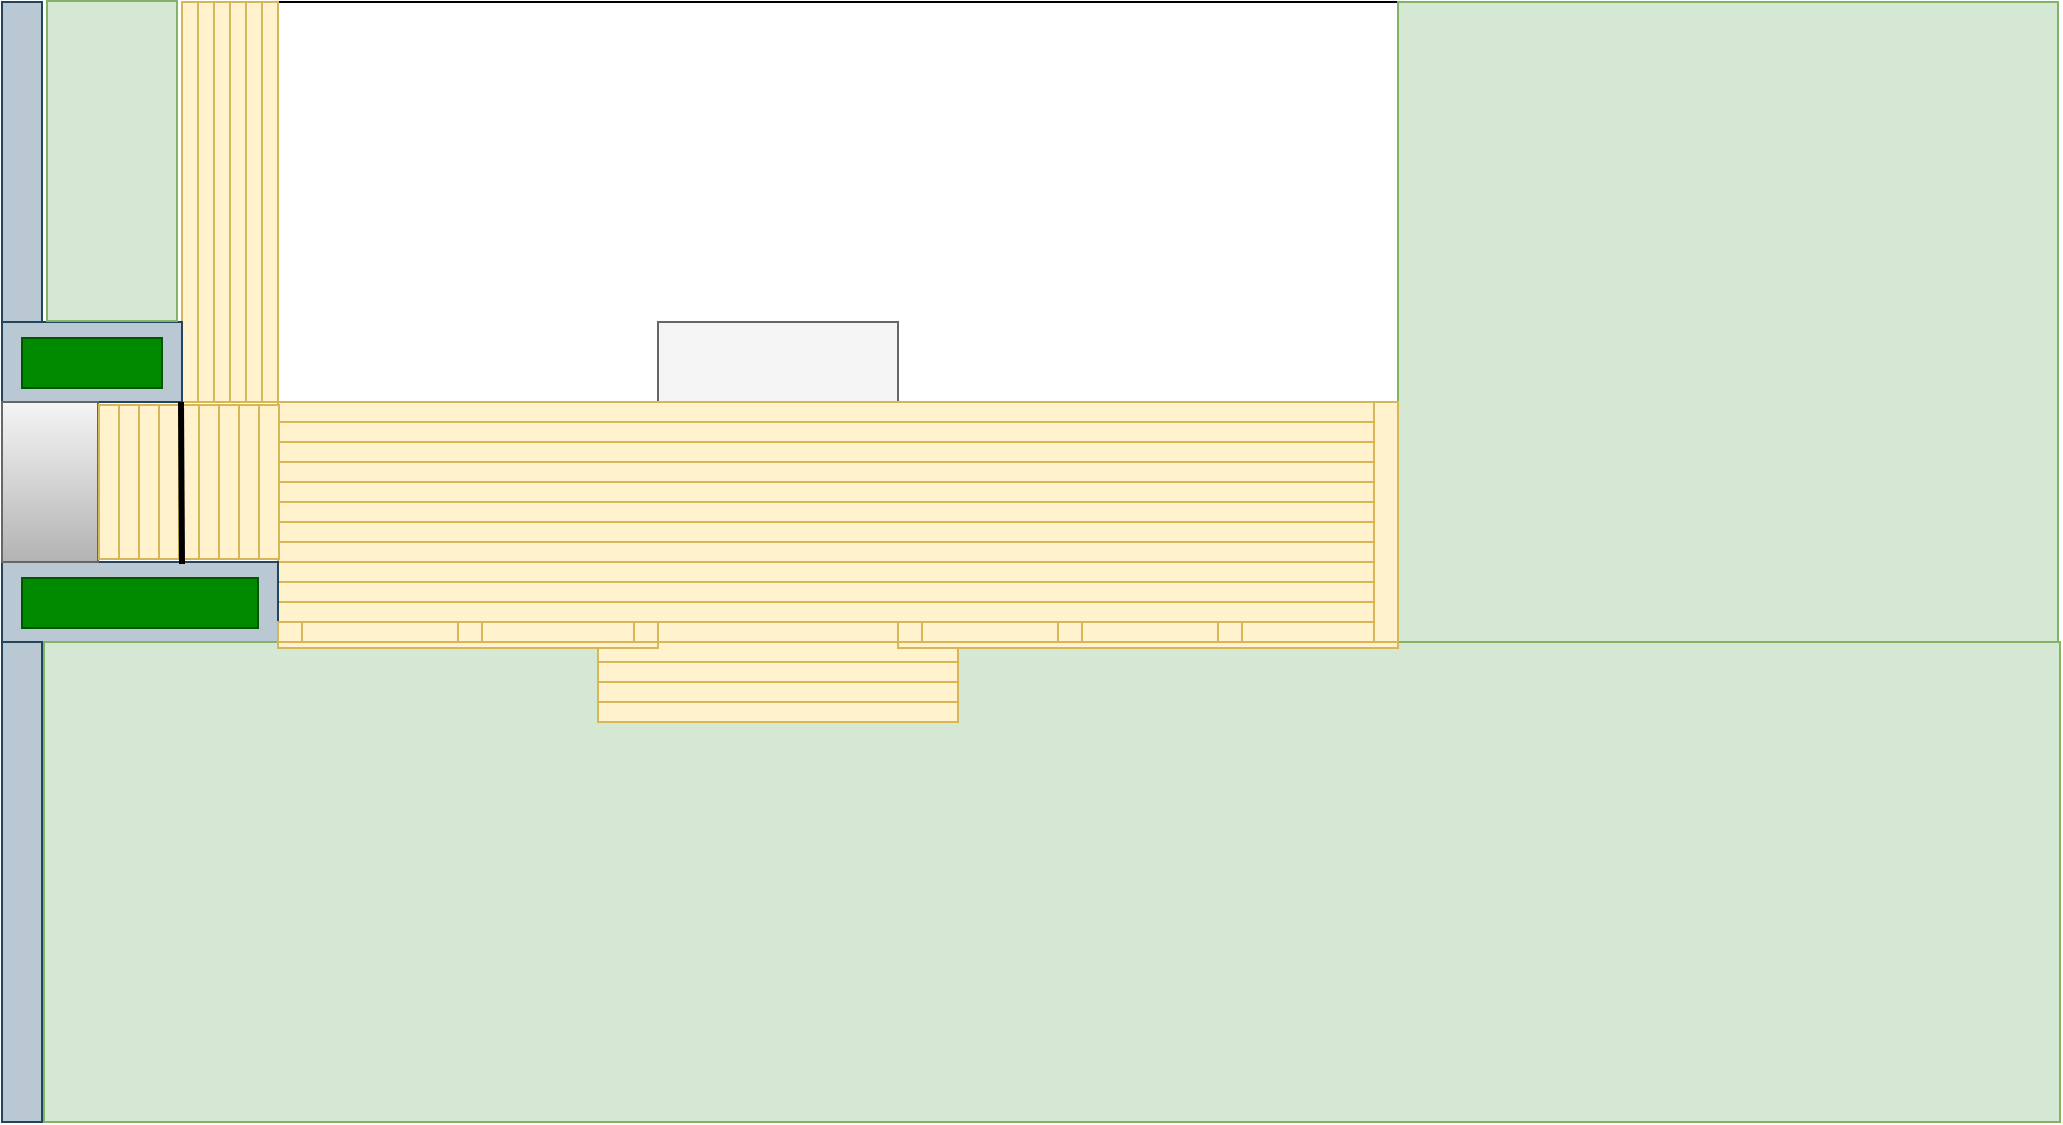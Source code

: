 <mxfile version="11.1.1" type="github"><diagram id="DBtNFwUiprZ01BoXssrI" name="Page-1"><mxGraphModel dx="786" dy="1641" grid="1" gridSize="10" guides="1" tooltips="1" connect="1" arrows="1" fold="1" page="1" pageScale="1" pageWidth="850" pageHeight="1100" math="0" shadow="0"><root><mxCell id="0"/><mxCell id="1" parent="0"/><mxCell id="ldg7zjB7crhvI7fQAb-J-2" value="" style="rounded=0;whiteSpace=wrap;html=1;" vertex="1" parent="1"><mxGeometry x="160" width="560" height="200" as="geometry"/></mxCell><mxCell id="ldg7zjB7crhvI7fQAb-J-3" value="" style="rounded=0;whiteSpace=wrap;html=1;fillColor=#f5f5f5;strokeColor=#666666;fontColor=#333333;" vertex="1" parent="1"><mxGeometry x="350" y="160" width="120" height="40" as="geometry"/></mxCell><mxCell id="ldg7zjB7crhvI7fQAb-J-4" value="" style="rounded=0;whiteSpace=wrap;html=1;fillColor=#fff2cc;strokeColor=#d6b656;" vertex="1" parent="1"><mxGeometry x="160" y="200" width="560" height="10" as="geometry"/></mxCell><mxCell id="ldg7zjB7crhvI7fQAb-J-5" value="" style="rounded=0;whiteSpace=wrap;html=1;fillColor=#fff2cc;strokeColor=#d6b656;" vertex="1" parent="1"><mxGeometry x="160" y="210" width="560" height="10" as="geometry"/></mxCell><mxCell id="ldg7zjB7crhvI7fQAb-J-6" value="" style="rounded=0;whiteSpace=wrap;html=1;fillColor=#fff2cc;strokeColor=#d6b656;" vertex="1" parent="1"><mxGeometry x="160" y="220" width="560" height="10" as="geometry"/></mxCell><mxCell id="ldg7zjB7crhvI7fQAb-J-7" value="" style="rounded=0;whiteSpace=wrap;html=1;fillColor=#fff2cc;strokeColor=#d6b656;" vertex="1" parent="1"><mxGeometry x="160" y="230" width="560" height="10" as="geometry"/></mxCell><mxCell id="ldg7zjB7crhvI7fQAb-J-8" value="" style="rounded=0;whiteSpace=wrap;html=1;fillColor=#fff2cc;strokeColor=#d6b656;" vertex="1" parent="1"><mxGeometry x="160" y="240" width="560" height="10" as="geometry"/></mxCell><mxCell id="ldg7zjB7crhvI7fQAb-J-9" value="" style="rounded=0;whiteSpace=wrap;html=1;fillColor=#fff2cc;strokeColor=#d6b656;" vertex="1" parent="1"><mxGeometry x="160" y="250" width="560" height="10" as="geometry"/></mxCell><mxCell id="ldg7zjB7crhvI7fQAb-J-10" value="" style="rounded=0;whiteSpace=wrap;html=1;fillColor=#fff2cc;strokeColor=#d6b656;" vertex="1" parent="1"><mxGeometry x="160" y="260" width="560" height="10" as="geometry"/></mxCell><mxCell id="ldg7zjB7crhvI7fQAb-J-11" value="" style="rounded=0;whiteSpace=wrap;html=1;fillColor=#fff2cc;strokeColor=#d6b656;" vertex="1" parent="1"><mxGeometry x="160" y="270" width="560" height="10" as="geometry"/></mxCell><mxCell id="ldg7zjB7crhvI7fQAb-J-12" value="" style="rounded=0;whiteSpace=wrap;html=1;fillColor=#fff2cc;strokeColor=#d6b656;" vertex="1" parent="1"><mxGeometry x="160" y="280" width="560" height="10" as="geometry"/></mxCell><mxCell id="ldg7zjB7crhvI7fQAb-J-13" value="" style="rounded=0;whiteSpace=wrap;html=1;fillColor=#fff2cc;strokeColor=#d6b656;" vertex="1" parent="1"><mxGeometry x="160" y="290" width="560" height="10" as="geometry"/></mxCell><mxCell id="ldg7zjB7crhvI7fQAb-J-14" value="" style="rounded=0;whiteSpace=wrap;html=1;fillColor=#fff2cc;strokeColor=#d6b656;" vertex="1" parent="1"><mxGeometry x="160" y="300" width="560" height="10" as="geometry"/></mxCell><mxCell id="ldg7zjB7crhvI7fQAb-J-15" value="" style="rounded=0;whiteSpace=wrap;html=1;fillColor=#fff2cc;strokeColor=#d6b656;" vertex="1" parent="1"><mxGeometry x="160" y="310" width="560" height="10" as="geometry"/></mxCell><mxCell id="ldg7zjB7crhvI7fQAb-J-16" value="" style="rounded=0;whiteSpace=wrap;html=1;rotation=-90;fillColor=#fff2cc;strokeColor=#d6b656;" vertex="1" parent="1"><mxGeometry x="56" y="96" width="200" height="8" as="geometry"/></mxCell><mxCell id="ldg7zjB7crhvI7fQAb-J-17" value="" style="rounded=0;whiteSpace=wrap;html=1;rotation=-90;fillColor=#fff2cc;strokeColor=#d6b656;" vertex="1" parent="1"><mxGeometry x="48" y="96" width="200" height="8" as="geometry"/></mxCell><mxCell id="ldg7zjB7crhvI7fQAb-J-18" value="" style="rounded=0;whiteSpace=wrap;html=1;rotation=-90;fillColor=#fff2cc;strokeColor=#d6b656;" vertex="1" parent="1"><mxGeometry x="40" y="96" width="200" height="8" as="geometry"/></mxCell><mxCell id="ldg7zjB7crhvI7fQAb-J-19" value="" style="rounded=0;whiteSpace=wrap;html=1;rotation=-90;fillColor=#fff2cc;strokeColor=#d6b656;" vertex="1" parent="1"><mxGeometry x="32" y="96" width="200" height="8" as="geometry"/></mxCell><mxCell id="ldg7zjB7crhvI7fQAb-J-20" value="" style="rounded=0;whiteSpace=wrap;html=1;rotation=-90;fillColor=#fff2cc;strokeColor=#d6b656;" vertex="1" parent="1"><mxGeometry x="24" y="96" width="200" height="8" as="geometry"/></mxCell><mxCell id="ldg7zjB7crhvI7fQAb-J-21" value="" style="rounded=0;whiteSpace=wrap;html=1;rotation=-90;fillColor=#fff2cc;strokeColor=#d6b656;" vertex="1" parent="1"><mxGeometry x="16" y="96" width="200" height="8" as="geometry"/></mxCell><mxCell id="ldg7zjB7crhvI7fQAb-J-22" value="" style="rounded=0;whiteSpace=wrap;html=1;fillColor=#bac8d3;strokeColor=#23445d;" vertex="1" parent="1"><mxGeometry x="22" width="20" height="160" as="geometry"/></mxCell><mxCell id="ldg7zjB7crhvI7fQAb-J-24" value="" style="rounded=0;whiteSpace=wrap;html=1;fillColor=#bac8d3;strokeColor=#23445d;" vertex="1" parent="1"><mxGeometry x="22" y="160" width="90" height="40" as="geometry"/></mxCell><mxCell id="ldg7zjB7crhvI7fQAb-J-25" value="" style="rounded=0;whiteSpace=wrap;html=1;fillColor=#bac8d3;strokeColor=#23445d;" vertex="1" parent="1"><mxGeometry x="22" y="280" width="138" height="40" as="geometry"/></mxCell><mxCell id="ldg7zjB7crhvI7fQAb-J-26" value="" style="rounded=0;whiteSpace=wrap;html=1;rotation=-90;fillColor=#d5e8d4;strokeColor=#82b366;" vertex="1" parent="1"><mxGeometry x="-3" y="47" width="160" height="65" as="geometry"/></mxCell><mxCell id="ldg7zjB7crhvI7fQAb-J-27" value="" style="rounded=0;whiteSpace=wrap;html=1;fillColor=#008a00;strokeColor=#005700;fontColor=#ffffff;" vertex="1" parent="1"><mxGeometry x="32" y="168" width="70" height="25" as="geometry"/></mxCell><mxCell id="ldg7zjB7crhvI7fQAb-J-28" value="" style="rounded=0;whiteSpace=wrap;html=1;fillColor=#008a00;strokeColor=#005700;fontColor=#ffffff;" vertex="1" parent="1"><mxGeometry x="32" y="288" width="118" height="25" as="geometry"/></mxCell><mxCell id="ldg7zjB7crhvI7fQAb-J-29" value="" style="rounded=0;whiteSpace=wrap;html=1;fillColor=#bac8d3;strokeColor=#23445d;" vertex="1" parent="1"><mxGeometry x="22" y="320" width="20" height="240" as="geometry"/></mxCell><mxCell id="ldg7zjB7crhvI7fQAb-J-30" value="" style="rounded=0;whiteSpace=wrap;html=1;rotation=0;fillColor=#d5e8d4;strokeColor=#82b366;" vertex="1" parent="1"><mxGeometry x="43" y="320" width="1008" height="240" as="geometry"/></mxCell><mxCell id="ldg7zjB7crhvI7fQAb-J-31" value="" style="rounded=0;whiteSpace=wrap;html=1;rotation=0;fillColor=#d5e8d4;strokeColor=#82b366;" vertex="1" parent="1"><mxGeometry x="720" width="330" height="320" as="geometry"/></mxCell><mxCell id="ldg7zjB7crhvI7fQAb-J-32" value="" style="rounded=0;whiteSpace=wrap;html=1;fillColor=#fff2cc;strokeColor=#d6b656;" vertex="1" parent="1"><mxGeometry x="708" y="200" width="12" height="120" as="geometry"/></mxCell><mxCell id="ldg7zjB7crhvI7fQAb-J-33" value="" style="rounded=0;whiteSpace=wrap;html=1;fillColor=#fff2cc;strokeColor=#d6b656;" vertex="1" parent="1"><mxGeometry x="630" y="310" width="12" height="10" as="geometry"/></mxCell><mxCell id="ldg7zjB7crhvI7fQAb-J-36" value="" style="rounded=0;whiteSpace=wrap;html=1;fillColor=#fff2cc;strokeColor=#d6b656;" vertex="1" parent="1"><mxGeometry x="550" y="310" width="12" height="10" as="geometry"/></mxCell><mxCell id="ldg7zjB7crhvI7fQAb-J-37" value="" style="rounded=0;whiteSpace=wrap;html=1;fillColor=#fff2cc;strokeColor=#d6b656;" vertex="1" parent="1"><mxGeometry x="470" y="310" width="12" height="10" as="geometry"/></mxCell><mxCell id="ldg7zjB7crhvI7fQAb-J-38" value="" style="rounded=0;whiteSpace=wrap;html=1;fillColor=#fff2cc;strokeColor=#d6b656;" vertex="1" parent="1"><mxGeometry x="338" y="310" width="12" height="10" as="geometry"/></mxCell><mxCell id="ldg7zjB7crhvI7fQAb-J-39" value="" style="rounded=0;whiteSpace=wrap;html=1;fillColor=#fff2cc;strokeColor=#d6b656;" vertex="1" parent="1"><mxGeometry x="250" y="310" width="12" height="10" as="geometry"/></mxCell><mxCell id="ldg7zjB7crhvI7fQAb-J-40" value="" style="rounded=0;whiteSpace=wrap;html=1;fillColor=#fff2cc;strokeColor=#d6b656;" vertex="1" parent="1"><mxGeometry x="160" y="310" width="12" height="10" as="geometry"/></mxCell><mxCell id="ldg7zjB7crhvI7fQAb-J-43" value="" style="rounded=0;whiteSpace=wrap;html=1;fillColor=#fff2cc;strokeColor=#d6b656;" vertex="1" parent="1"><mxGeometry x="320" y="320" width="180" height="10" as="geometry"/></mxCell><mxCell id="ldg7zjB7crhvI7fQAb-J-42" value="" style="rounded=0;whiteSpace=wrap;html=1;fillColor=#fff2cc;strokeColor=#d6b656;" vertex="1" parent="1"><mxGeometry x="470" y="320" width="250" height="3" as="geometry"/></mxCell><mxCell id="ldg7zjB7crhvI7fQAb-J-41" value="" style="rounded=0;whiteSpace=wrap;html=1;fillColor=#fff2cc;strokeColor=#d6b656;" vertex="1" parent="1"><mxGeometry x="160" y="320" width="190" height="3" as="geometry"/></mxCell><mxCell id="ldg7zjB7crhvI7fQAb-J-44" value="" style="rounded=0;whiteSpace=wrap;html=1;fillColor=#fff2cc;strokeColor=#d6b656;" vertex="1" parent="1"><mxGeometry x="320" y="330" width="180" height="10" as="geometry"/></mxCell><mxCell id="ldg7zjB7crhvI7fQAb-J-45" value="" style="rounded=0;whiteSpace=wrap;html=1;fillColor=#fff2cc;strokeColor=#d6b656;" vertex="1" parent="1"><mxGeometry x="320" y="340" width="180" height="10" as="geometry"/></mxCell><mxCell id="ldg7zjB7crhvI7fQAb-J-46" value="" style="rounded=0;whiteSpace=wrap;html=1;fillColor=#fff2cc;strokeColor=#d6b656;" vertex="1" parent="1"><mxGeometry x="320" y="350" width="180" height="10" as="geometry"/></mxCell><mxCell id="ldg7zjB7crhvI7fQAb-J-47" value="" style="rounded=0;whiteSpace=wrap;html=1;rotation=90;fillColor=#fff2cc;strokeColor=#d6b656;" vertex="1" parent="1"><mxGeometry x="117" y="235" width="77" height="10" as="geometry"/></mxCell><mxCell id="ldg7zjB7crhvI7fQAb-J-48" value="" style="rounded=0;whiteSpace=wrap;html=1;rotation=90;fillColor=#fff2cc;strokeColor=#d6b656;" vertex="1" parent="1"><mxGeometry x="107" y="235" width="77" height="10" as="geometry"/></mxCell><mxCell id="ldg7zjB7crhvI7fQAb-J-49" value="" style="rounded=0;whiteSpace=wrap;html=1;rotation=90;fillColor=#fff2cc;strokeColor=#d6b656;" vertex="1" parent="1"><mxGeometry x="97" y="235" width="77" height="10" as="geometry"/></mxCell><mxCell id="ldg7zjB7crhvI7fQAb-J-50" value="" style="rounded=0;whiteSpace=wrap;html=1;rotation=90;fillColor=#fff2cc;strokeColor=#d6b656;" vertex="1" parent="1"><mxGeometry x="87" y="235" width="77" height="10" as="geometry"/></mxCell><mxCell id="ldg7zjB7crhvI7fQAb-J-51" value="" style="rounded=0;whiteSpace=wrap;html=1;rotation=90;fillColor=#fff2cc;strokeColor=#d6b656;" vertex="1" parent="1"><mxGeometry x="77" y="235" width="77" height="10" as="geometry"/></mxCell><mxCell id="ldg7zjB7crhvI7fQAb-J-52" value="" style="rounded=0;whiteSpace=wrap;html=1;fillColor=#f5f5f5;strokeColor=#666666;gradientColor=#b3b3b3;" vertex="1" parent="1"><mxGeometry x="22" y="200" width="48" height="80" as="geometry"/></mxCell><mxCell id="ldg7zjB7crhvI7fQAb-J-53" value="" style="rounded=0;whiteSpace=wrap;html=1;rotation=90;fillColor=#fff2cc;strokeColor=#d6b656;" vertex="1" parent="1"><mxGeometry x="67" y="235" width="77" height="10" as="geometry"/></mxCell><mxCell id="ldg7zjB7crhvI7fQAb-J-54" value="" style="rounded=0;whiteSpace=wrap;html=1;rotation=90;fillColor=#fff2cc;strokeColor=#d6b656;" vertex="1" parent="1"><mxGeometry x="57" y="235" width="77" height="10" as="geometry"/></mxCell><mxCell id="ldg7zjB7crhvI7fQAb-J-55" value="" style="rounded=0;whiteSpace=wrap;html=1;rotation=90;fillColor=#fff2cc;strokeColor=#d6b656;" vertex="1" parent="1"><mxGeometry x="47" y="235" width="77" height="10" as="geometry"/></mxCell><mxCell id="ldg7zjB7crhvI7fQAb-J-56" value="" style="rounded=0;whiteSpace=wrap;html=1;rotation=90;fillColor=#fff2cc;strokeColor=#d6b656;" vertex="1" parent="1"><mxGeometry x="37" y="235" width="77" height="10" as="geometry"/></mxCell><mxCell id="ldg7zjB7crhvI7fQAb-J-58" value="" style="endArrow=none;html=1;strokeWidth=3;" edge="1" parent="1"><mxGeometry width="50" height="50" relative="1" as="geometry"><mxPoint x="112" y="281" as="sourcePoint"/><mxPoint x="111.5" y="200" as="targetPoint"/></mxGeometry></mxCell></root></mxGraphModel></diagram></mxfile>